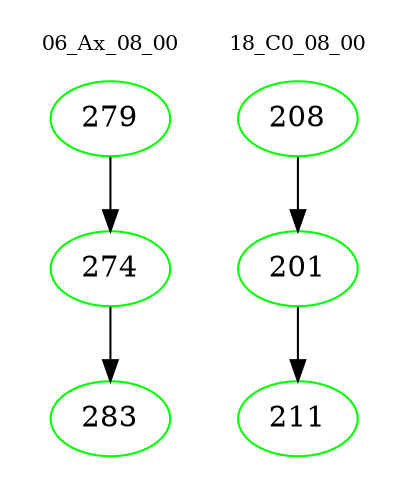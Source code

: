 digraph{
subgraph cluster_0 {
color = white
label = "06_Ax_08_00";
fontsize=10;
T0_279 [label="279", color="green"]
T0_279 -> T0_274 [color="black"]
T0_274 [label="274", color="green"]
T0_274 -> T0_283 [color="black"]
T0_283 [label="283", color="green"]
}
subgraph cluster_1 {
color = white
label = "18_C0_08_00";
fontsize=10;
T1_208 [label="208", color="green"]
T1_208 -> T1_201 [color="black"]
T1_201 [label="201", color="green"]
T1_201 -> T1_211 [color="black"]
T1_211 [label="211", color="green"]
}
}
